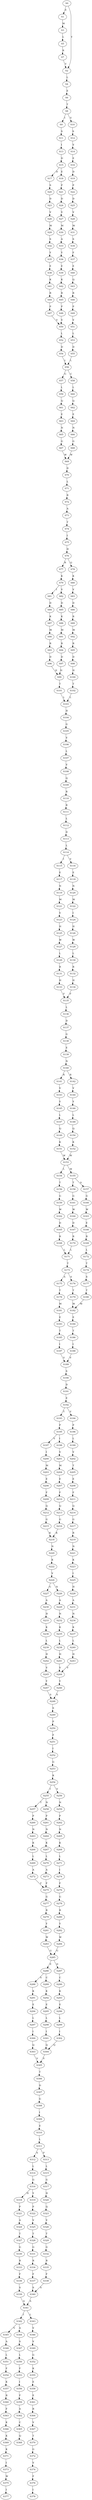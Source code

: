strict digraph  {
	S0 -> S1 [ label = E ];
	S0 -> S2 [ label = Y ];
	S1 -> S3 [ label = M ];
	S2 -> S4 [ label = L ];
	S3 -> S5 [ label = L ];
	S4 -> S6 [ label = E ];
	S5 -> S7 [ label = R ];
	S6 -> S8 [ label = T ];
	S7 -> S2 [ label = Y ];
	S8 -> S9 [ label = I ];
	S8 -> S10 [ label = V ];
	S9 -> S11 [ label = S ];
	S10 -> S12 [ label = S ];
	S11 -> S13 [ label = I ];
	S12 -> S14 [ label = V ];
	S13 -> S15 [ label = D ];
	S14 -> S16 [ label = E ];
	S15 -> S17 [ label = D ];
	S15 -> S18 [ label = E ];
	S16 -> S19 [ label = D ];
	S17 -> S20 [ label = S ];
	S18 -> S21 [ label = P ];
	S19 -> S22 [ label = P ];
	S20 -> S23 [ label = D ];
	S21 -> S24 [ label = D ];
	S22 -> S25 [ label = D ];
	S23 -> S26 [ label = V ];
	S24 -> S27 [ label = V ];
	S25 -> S28 [ label = V ];
	S26 -> S29 [ label = M ];
	S27 -> S30 [ label = M ];
	S28 -> S31 [ label = M ];
	S29 -> S32 [ label = S ];
	S30 -> S33 [ label = A ];
	S31 -> S34 [ label = S ];
	S32 -> S35 [ label = Y ];
	S33 -> S36 [ label = Y ];
	S34 -> S37 [ label = F ];
	S35 -> S38 [ label = E ];
	S36 -> S39 [ label = E ];
	S37 -> S40 [ label = E ];
	S38 -> S41 [ label = K ];
	S39 -> S42 [ label = K ];
	S40 -> S43 [ label = Q ];
	S41 -> S44 [ label = R ];
	S42 -> S45 [ label = R ];
	S43 -> S46 [ label = R ];
	S44 -> S47 [ label = P ];
	S45 -> S48 [ label = P ];
	S46 -> S49 [ label = P ];
	S47 -> S50 [ label = V ];
	S48 -> S50 [ label = V ];
	S49 -> S51 [ label = V ];
	S50 -> S52 [ label = L ];
	S51 -> S53 [ label = L ];
	S52 -> S54 [ label = D ];
	S53 -> S55 [ label = D ];
	S54 -> S56 [ label = L ];
	S55 -> S56 [ label = L ];
	S56 -> S57 [ label = G ];
	S56 -> S58 [ label = C ];
	S57 -> S59 [ label = L ];
	S58 -> S60 [ label = L ];
	S59 -> S61 [ label = Q ];
	S60 -> S62 [ label = Q ];
	S61 -> S63 [ label = E ];
	S62 -> S64 [ label = E ];
	S63 -> S65 [ label = N ];
	S64 -> S66 [ label = N ];
	S65 -> S67 [ label = G ];
	S66 -> S68 [ label = G ];
	S67 -> S69 [ label = W ];
	S68 -> S69 [ label = W ];
	S69 -> S70 [ label = D ];
	S70 -> S71 [ label = L ];
	S71 -> S72 [ label = R ];
	S72 -> S73 [ label = A ];
	S73 -> S74 [ label = T ];
	S74 -> S75 [ label = I ];
	S75 -> S76 [ label = H ];
	S76 -> S77 [ label = R ];
	S76 -> S78 [ label = Q ];
	S77 -> S79 [ label = K ];
	S78 -> S80 [ label = K ];
	S79 -> S81 [ label = I ];
	S79 -> S82 [ label = V ];
	S80 -> S83 [ label = V ];
	S81 -> S84 [ label = D ];
	S82 -> S85 [ label = D ];
	S83 -> S86 [ label = D ];
	S84 -> S87 [ label = K ];
	S85 -> S88 [ label = K ];
	S86 -> S89 [ label = R ];
	S87 -> S90 [ label = M ];
	S88 -> S91 [ label = M ];
	S89 -> S92 [ label = M ];
	S90 -> S93 [ label = R ];
	S91 -> S94 [ label = R ];
	S92 -> S95 [ label = R ];
	S93 -> S96 [ label = D ];
	S94 -> S97 [ label = D ];
	S95 -> S98 [ label = D ];
	S96 -> S99 [ label = H ];
	S97 -> S99 [ label = H ];
	S98 -> S100 [ label = H ];
	S99 -> S101 [ label = T ];
	S100 -> S102 [ label = T ];
	S101 -> S103 [ label = L ];
	S102 -> S103 [ label = L ];
	S103 -> S104 [ label = H ];
	S104 -> S105 [ label = G ];
	S105 -> S106 [ label = V ];
	S106 -> S107 [ label = L ];
	S107 -> S108 [ label = V ];
	S108 -> S109 [ label = Q ];
	S109 -> S110 [ label = R ];
	S110 -> S111 [ label = R ];
	S111 -> S112 [ label = L ];
	S112 -> S113 [ label = D ];
	S113 -> S114 [ label = L ];
	S114 -> S115 [ label = I ];
	S114 -> S116 [ label = V ];
	S115 -> S117 [ label = E ];
	S116 -> S118 [ label = E ];
	S117 -> S119 [ label = N ];
	S118 -> S120 [ label = N ];
	S119 -> S121 [ label = M ];
	S120 -> S122 [ label = M ];
	S121 -> S123 [ label = V ];
	S122 -> S124 [ label = I ];
	S123 -> S125 [ label = H ];
	S124 -> S126 [ label = H ];
	S125 -> S127 [ label = W ];
	S126 -> S128 [ label = W ];
	S127 -> S129 [ label = L ];
	S128 -> S130 [ label = L ];
	S129 -> S131 [ label = R ];
	S130 -> S132 [ label = R ];
	S131 -> S133 [ label = H ];
	S132 -> S134 [ label = H ];
	S133 -> S135 [ label = F ];
	S134 -> S135 [ label = F ];
	S135 -> S136 [ label = L ];
	S136 -> S137 [ label = D ];
	S137 -> S138 [ label = G ];
	S138 -> S139 [ label = E ];
	S139 -> S140 [ label = N ];
	S140 -> S141 [ label = K ];
	S140 -> S142 [ label = R ];
	S141 -> S143 [ label = V ];
	S142 -> S144 [ label = V ];
	S143 -> S145 [ label = Y ];
	S144 -> S146 [ label = Y ];
	S145 -> S147 [ label = L ];
	S146 -> S148 [ label = L ];
	S147 -> S149 [ label = Q ];
	S148 -> S150 [ label = Q ];
	S149 -> S151 [ label = K ];
	S150 -> S152 [ label = K ];
	S151 -> S153 [ label = W ];
	S152 -> S153 [ label = W ];
	S153 -> S154 [ label = L ];
	S153 -> S155 [ label = M ];
	S154 -> S156 [ label = T ];
	S155 -> S157 [ label = A ];
	S155 -> S158 [ label = T ];
	S156 -> S159 [ label = G ];
	S157 -> S160 [ label = G ];
	S158 -> S161 [ label = G ];
	S159 -> S162 [ label = W ];
	S160 -> S163 [ label = W ];
	S161 -> S164 [ label = W ];
	S162 -> S165 [ label = D ];
	S163 -> S166 [ label = E ];
	S164 -> S167 [ label = D ];
	S165 -> S168 [ label = R ];
	S166 -> S169 [ label = R ];
	S167 -> S170 [ label = R ];
	S168 -> S171 [ label = L ];
	S169 -> S172 [ label = L ];
	S170 -> S171 [ label = L ];
	S171 -> S173 [ label = T ];
	S172 -> S174 [ label = T ];
	S173 -> S175 [ label = A ];
	S173 -> S176 [ label = S ];
	S174 -> S177 [ label = S ];
	S175 -> S178 [ label = T ];
	S176 -> S179 [ label = T ];
	S177 -> S180 [ label = T ];
	S178 -> S181 [ label = M ];
	S179 -> S182 [ label = M ];
	S180 -> S182 [ label = M ];
	S181 -> S183 [ label = E ];
	S182 -> S184 [ label = E ];
	S183 -> S185 [ label = T ];
	S184 -> S186 [ label = T ];
	S185 -> S187 [ label = I ];
	S186 -> S188 [ label = I ];
	S187 -> S189 [ label = V ];
	S188 -> S189 [ label = V ];
	S189 -> S190 [ label = S ];
	S190 -> S191 [ label = D ];
	S191 -> S192 [ label = E ];
	S192 -> S193 [ label = T ];
	S192 -> S194 [ label = V ];
	S193 -> S195 [ label = P ];
	S194 -> S196 [ label = P ];
	S195 -> S197 [ label = V ];
	S195 -> S198 [ label = I ];
	S196 -> S199 [ label = L ];
	S197 -> S200 [ label = I ];
	S198 -> S201 [ label = V ];
	S199 -> S202 [ label = V ];
	S200 -> S203 [ label = M ];
	S201 -> S204 [ label = M ];
	S202 -> S205 [ label = T ];
	S203 -> S206 [ label = E ];
	S204 -> S207 [ label = E ];
	S205 -> S208 [ label = E ];
	S206 -> S209 [ label = F ];
	S207 -> S210 [ label = F ];
	S208 -> S211 [ label = F ];
	S209 -> S212 [ label = Q ];
	S210 -> S213 [ label = Q ];
	S211 -> S214 [ label = Q ];
	S212 -> S215 [ label = G ];
	S213 -> S216 [ label = G ];
	S214 -> S217 [ label = G ];
	S215 -> S218 [ label = K ];
	S216 -> S218 [ label = K ];
	S217 -> S219 [ label = R ];
	S218 -> S220 [ label = N ];
	S219 -> S221 [ label = N ];
	S220 -> S222 [ label = K ];
	S221 -> S223 [ label = K ];
	S222 -> S224 [ label = V ];
	S223 -> S225 [ label = I ];
	S224 -> S226 [ label = N ];
	S224 -> S227 [ label = G ];
	S225 -> S228 [ label = H ];
	S226 -> S229 [ label = A ];
	S227 -> S230 [ label = A ];
	S228 -> S231 [ label = A ];
	S229 -> S232 [ label = N ];
	S230 -> S233 [ label = H ];
	S231 -> S234 [ label = N ];
	S232 -> S235 [ label = K ];
	S233 -> S236 [ label = K ];
	S234 -> S237 [ label = K ];
	S235 -> S238 [ label = L ];
	S236 -> S239 [ label = L ];
	S237 -> S240 [ label = L ];
	S238 -> S241 [ label = H ];
	S239 -> S242 [ label = H ];
	S240 -> S243 [ label = H ];
	S241 -> S244 [ label = V ];
	S242 -> S245 [ label = V ];
	S243 -> S244 [ label = V ];
	S244 -> S246 [ label = Y ];
	S245 -> S247 [ label = Y ];
	S246 -> S248 [ label = S ];
	S247 -> S248 [ label = S ];
	S248 -> S249 [ label = S ];
	S249 -> S250 [ label = P ];
	S250 -> S251 [ label = F ];
	S251 -> S252 [ label = I ];
	S252 -> S253 [ label = G ];
	S253 -> S254 [ label = K ];
	S254 -> S255 [ label = I ];
	S254 -> S256 [ label = V ];
	S255 -> S257 [ label = T ];
	S255 -> S258 [ label = N ];
	S256 -> S259 [ label = N ];
	S257 -> S260 [ label = P ];
	S258 -> S261 [ label = P ];
	S259 -> S262 [ label = P ];
	S260 -> S263 [ label = N ];
	S261 -> S264 [ label = N ];
	S262 -> S265 [ label = N ];
	S263 -> S266 [ label = K ];
	S264 -> S267 [ label = K ];
	S265 -> S268 [ label = K ];
	S266 -> S269 [ label = L ];
	S267 -> S270 [ label = L ];
	S268 -> S271 [ label = L ];
	S269 -> S272 [ label = A ];
	S270 -> S273 [ label = A ];
	S271 -> S274 [ label = I ];
	S272 -> S275 [ label = F ];
	S273 -> S275 [ label = F ];
	S274 -> S276 [ label = F ];
	S275 -> S277 [ label = G ];
	S276 -> S278 [ label = G ];
	S277 -> S279 [ label = R ];
	S278 -> S280 [ label = R ];
	S279 -> S281 [ label = Y ];
	S280 -> S282 [ label = Y ];
	S281 -> S283 [ label = W ];
	S282 -> S284 [ label = W ];
	S283 -> S285 [ label = G ];
	S284 -> S285 [ label = G ];
	S285 -> S286 [ label = E ];
	S285 -> S287 [ label = D ];
	S286 -> S288 [ label = S ];
	S286 -> S289 [ label = C ];
	S287 -> S290 [ label = C ];
	S288 -> S291 [ label = K ];
	S289 -> S292 [ label = K ];
	S290 -> S293 [ label = K ];
	S291 -> S294 [ label = E ];
	S292 -> S295 [ label = E ];
	S293 -> S296 [ label = E ];
	S294 -> S297 [ label = L ];
	S295 -> S298 [ label = L ];
	S296 -> S299 [ label = L ];
	S297 -> S300 [ label = I ];
	S298 -> S301 [ label = I ];
	S299 -> S302 [ label = I ];
	S300 -> S303 [ label = Q ];
	S301 -> S304 [ label = Q ];
	S302 -> S304 [ label = Q ];
	S303 -> S305 [ label = V ];
	S304 -> S305 [ label = V ];
	S305 -> S306 [ label = T ];
	S306 -> S307 [ label = D ];
	S307 -> S308 [ label = G ];
	S308 -> S309 [ label = I ];
	S309 -> S310 [ label = E ];
	S310 -> S311 [ label = L ];
	S311 -> S312 [ label = S ];
	S311 -> S313 [ label = P ];
	S312 -> S314 [ label = L ];
	S313 -> S315 [ label = L ];
	S314 -> S316 [ label = G ];
	S315 -> S317 [ label = G ];
	S316 -> S318 [ label = H ];
	S316 -> S319 [ label = Y ];
	S317 -> S320 [ label = H ];
	S318 -> S321 [ label = P ];
	S319 -> S322 [ label = P ];
	S320 -> S323 [ label = Q ];
	S321 -> S324 [ label = A ];
	S322 -> S325 [ label = V ];
	S323 -> S326 [ label = V ];
	S324 -> S327 [ label = T ];
	S325 -> S328 [ label = T ];
	S326 -> S329 [ label = T ];
	S327 -> S330 [ label = G ];
	S328 -> S331 [ label = G ];
	S329 -> S332 [ label = G ];
	S330 -> S333 [ label = R ];
	S331 -> S334 [ label = R ];
	S332 -> S335 [ label = R ];
	S333 -> S336 [ label = F ];
	S334 -> S337 [ label = F ];
	S335 -> S338 [ label = F ];
	S336 -> S339 [ label = S ];
	S337 -> S340 [ label = S ];
	S338 -> S340 [ label = S ];
	S339 -> S341 [ label = A ];
	S340 -> S341 [ label = A ];
	S341 -> S342 [ label = I ];
	S341 -> S343 [ label = L ];
	S342 -> S344 [ label = A ];
	S342 -> S345 [ label = V ];
	S343 -> S346 [ label = V ];
	S344 -> S347 [ label = S ];
	S345 -> S348 [ label = A ];
	S346 -> S349 [ label = V ];
	S347 -> S350 [ label = L ];
	S348 -> S351 [ label = L ];
	S349 -> S352 [ label = G ];
	S350 -> S353 [ label = F ];
	S351 -> S354 [ label = F ];
	S352 -> S355 [ label = K ];
	S353 -> S356 [ label = I ];
	S354 -> S357 [ label = K ];
	S355 -> S358 [ label = E ];
	S356 -> S359 [ label = F ];
	S357 -> S360 [ label = R ];
	S358 -> S361 [ label = E ];
	S359 -> S362 [ label = A ];
	S360 -> S363 [ label = F ];
	S361 -> S364 [ label = R ];
	S362 -> S365 [ label = C ];
	S363 -> S366 [ label = K ];
	S364 -> S367 [ label = V ];
	S365 -> S368 [ label = Q ];
	S366 -> S369 [ label = K ];
	S367 -> S370 [ label = T ];
	S369 -> S371 [ label = K ];
	S370 -> S372 [ label = G ];
	S371 -> S373 [ label = I ];
	S372 -> S374 [ label = V ];
	S373 -> S375 [ label = W ];
	S374 -> S376 [ label = F ];
	S375 -> S377 [ label = I ];
	S376 -> S378 [ label = I ];
}
